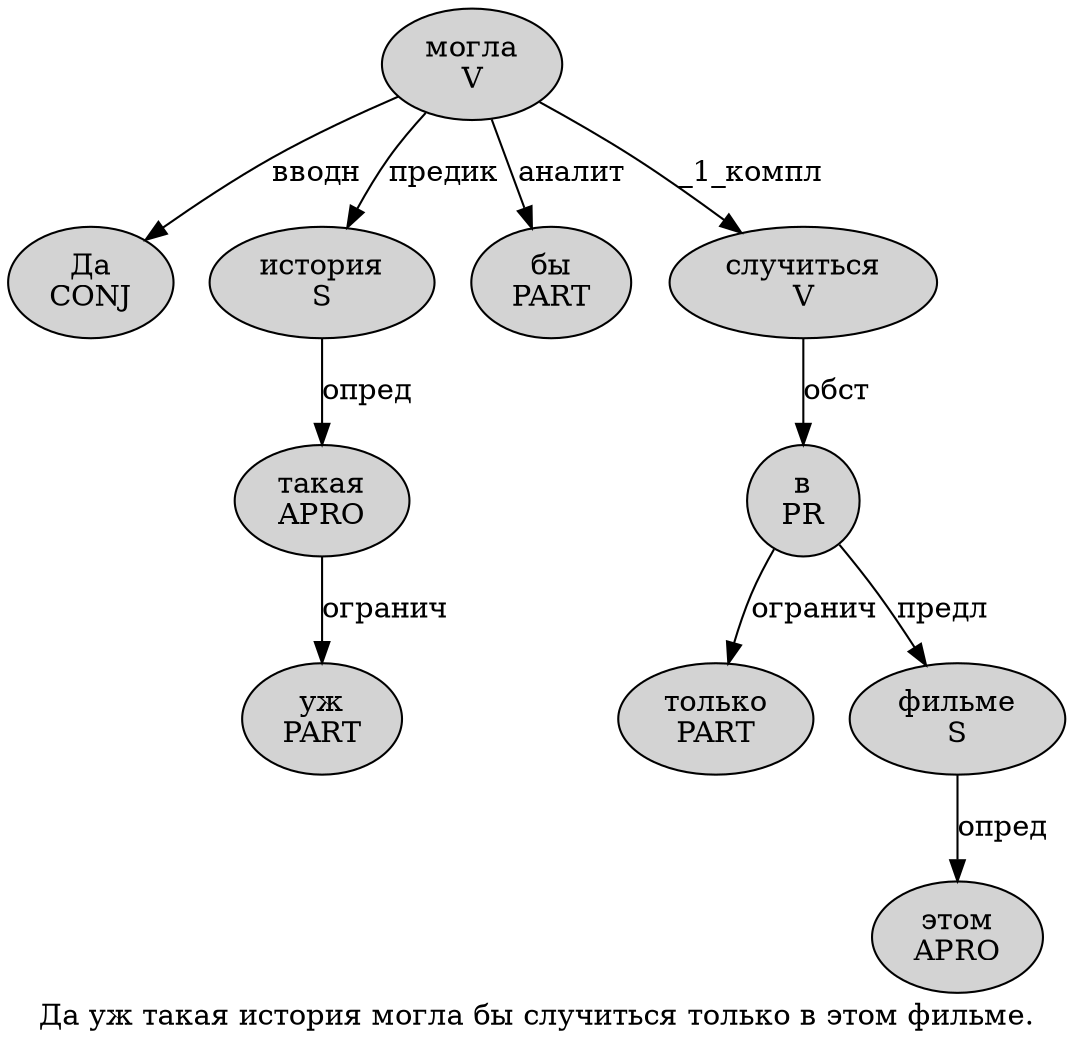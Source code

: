 digraph SENTENCE_301 {
	graph [label="Да уж такая история могла бы случиться только в этом фильме."]
	node [style=filled]
		0 [label="Да
CONJ" color="" fillcolor=lightgray penwidth=1 shape=ellipse]
		1 [label="уж
PART" color="" fillcolor=lightgray penwidth=1 shape=ellipse]
		2 [label="такая
APRO" color="" fillcolor=lightgray penwidth=1 shape=ellipse]
		3 [label="история
S" color="" fillcolor=lightgray penwidth=1 shape=ellipse]
		4 [label="могла
V" color="" fillcolor=lightgray penwidth=1 shape=ellipse]
		5 [label="бы
PART" color="" fillcolor=lightgray penwidth=1 shape=ellipse]
		6 [label="случиться
V" color="" fillcolor=lightgray penwidth=1 shape=ellipse]
		7 [label="только
PART" color="" fillcolor=lightgray penwidth=1 shape=ellipse]
		8 [label="в
PR" color="" fillcolor=lightgray penwidth=1 shape=ellipse]
		9 [label="этом
APRO" color="" fillcolor=lightgray penwidth=1 shape=ellipse]
		10 [label="фильме
S" color="" fillcolor=lightgray penwidth=1 shape=ellipse]
			8 -> 7 [label="огранич"]
			8 -> 10 [label="предл"]
			2 -> 1 [label="огранич"]
			4 -> 0 [label="вводн"]
			4 -> 3 [label="предик"]
			4 -> 5 [label="аналит"]
			4 -> 6 [label="_1_компл"]
			10 -> 9 [label="опред"]
			6 -> 8 [label="обст"]
			3 -> 2 [label="опред"]
}